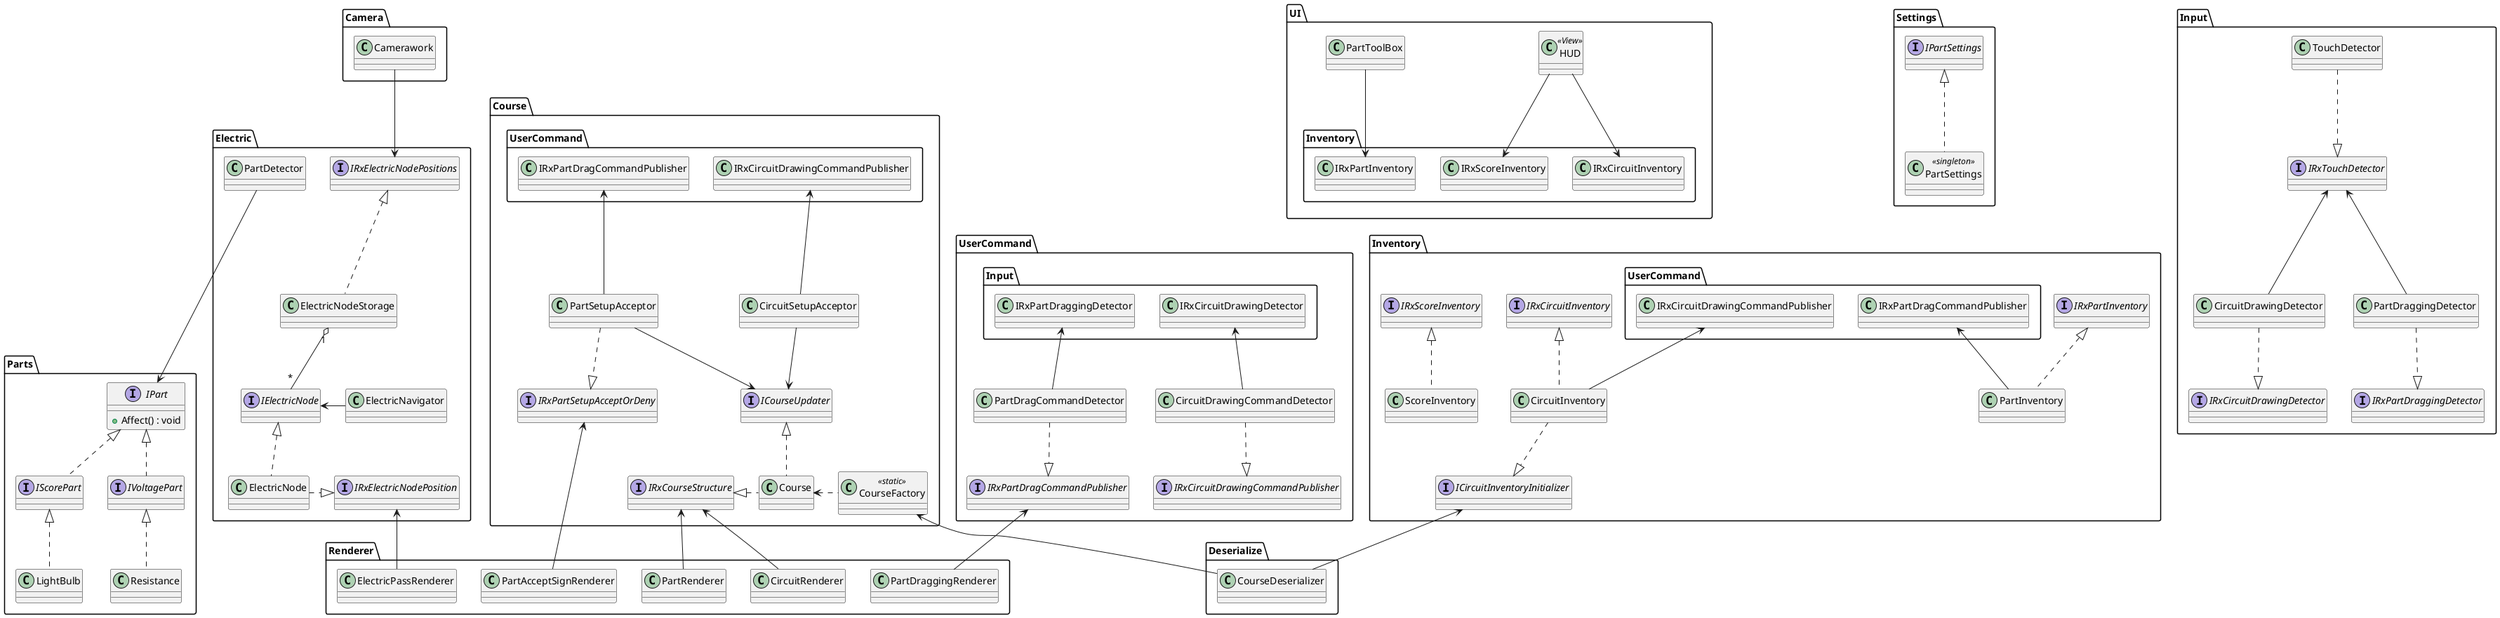 @startuml ElSchema

namespace UI {
    class HUD <<View>>
    HUD --> Inventory.IRxCircuitInventory
    HUD --> Inventory.IRxScoreInventory

    class PartToolBox
    PartToolBox --> Inventory.IRxPartInventory
}

namespace Inventory {
    ' 所持している電気回路部品の個数を管理する
    class PartInventory
    interface IRxPartInventory
    IRxPartInventory <|.. PartInventory
    UserCommand.IRxPartDragCommandPublisher <-- PartInventory
    ' 所持している導線の長さを管理する
    class CircuitInventory
    interface IRxCircuitInventory
    IRxCircuitInventory <|.. CircuitInventory
    interface ICircuitInventoryInitializer
    CircuitInventory ..|> ICircuitInventoryInitializer
    UserCommand.IRxCircuitDrawingCommandPublisher <-- CircuitInventory
    ' 所持しているスコアを管理する
    class ScoreInventory
    interface IRxScoreInventory
    IRxScoreInventory <|.. ScoreInventory
}

namespace Course {
    ' コースそのもの
    class Course
    ' コース情報を更新する
    interface ICourseUpdater
    ' コースの構造（どこに何があるかなど）の変化を配信する
    interface IRxCourseStructure
    ICourseUpdater <|.. Course
    IRxCourseStructure <|. Course

    class CourseFactory<<static>>
    CourseFactory .left> Course

    ' 電気回路部品の設置可否を判断する
    class PartSetupAcceptor
    UserCommand.IRxPartDragCommandPublisher <-- PartSetupAcceptor
    ' 受け付けた部品配置承認依頼の承認・否認を配信する
    interface IRxPartSetupAcceptOrDeny
    PartSetupAcceptor ..|> IRxPartSetupAcceptOrDeny
    PartSetupAcceptor --> ICourseUpdater

    ' 導線の設置可否を判断する
    class CircuitSetupAcceptor
    UserCommand.IRxCircuitDrawingCommandPublisher <-- CircuitSetupAcceptor
    CircuitSetupAcceptor --> ICourseUpdater
}

namespace Deserialize {
    ' コースデータを読み込んで解釈する
    class CourseDeserializer
    Inventory.ICircuitInventoryInitializer <-- CourseDeserializer
    Course.CourseFactory <-- CourseDeserializer
}

namespace Settings {
    ' Partのマスターデータを設定する
    class PartSettings<<singleton>>
    interface IPartSettings
    IPartSettings <|.. PartSettings
}

namespace UserCommand {
    ' ユーザーが部品をドラッグしていることを検知する
    interface IRxPartDragCommandPublisher
    class PartDragCommandDetector
    PartDragCommandDetector ..|> IRxPartDragCommandPublisher
    Input.IRxPartDraggingDetector <-- PartDragCommandDetector

    ' ユーザーが導線を描画していることを検知する
    interface IRxCircuitDrawingCommandPublisher
    class CircuitDrawingCommandDetector
    CircuitDrawingCommandDetector ..|> IRxCircuitDrawingCommandPublisher
    Input.IRxCircuitDrawingDetector <-- CircuitDrawingCommandDetector
}

' 電気回路図の部品
namespace Parts {
    interface IPart {
        +Affect() : void
    }
    ' 電気が到達するとスコアに影響を与える
    interface IScorePart{

    }
    ' 電気が到達すると電圧に影響を与える
    interface IVoltagePart {

    }

    IPart <|.. IScorePart
    IPart <|.. IVoltagePart

    ' 抵抗
    class Resistance
    ' 電球
    class LightBulb

    IVoltagePart <|.. Resistance
    IScorePart <|.. LightBulb
}

namespace Electric {
    ' 電気の先頭
    class ElectricNode
    interface IElectricNode
    interface IRxElectricNodePosition
    IElectricNode <|.. ElectricNode
    ElectricNode .|> IRxElectricNodePosition
    ' 電気が進む先を決定する
    class ElectricNavigator
    IElectricNode <- ElectricNavigator
    ' 電気が何らかの部品に到達したことを検知する
    class PartDetector
    ' 画面上に存在する電気ノードを保持する
    class ElectricNodeStorage
    interface IRxElectricNodePositions
    IRxElectricNodePositions <|.. ElectricNodeStorage
    ElectricNodeStorage "1" o-- "*" IElectricNode

    PartDetector ---> Parts.IPart
}

namespace Camera {
    class Camerawork
    Camerawork --> Electric.IRxElectricNodePositions
}

namespace Input {
    ' タッチ入力を検知する
    interface IRxTouchDetector
    class TouchDetector 
    TouchDetector ..|> IRxTouchDetector

    ' 導線を描画していることを検知する
    interface IRxCircuitDrawingDetector
    class CircuitDrawingDetector
    CircuitDrawingDetector ..|> IRxCircuitDrawingDetector
    ' 電気回路部品を配置するためにドラッグしていることを検知する
    interface IRxPartDraggingDetector 
    class PartDraggingDetector
    PartDraggingDetector ..|> IRxPartDraggingDetector

    IRxTouchDetector <-- CircuitDrawingDetector
    IRxTouchDetector <-- PartDraggingDetector
}


namespace Renderer {
    ' 導線と電気回路部品のレンダラー
    class CircuitRenderer
    class PartRenderer
    Course.IRxCourseStructure <-- CircuitRenderer
    Course.IRxCourseStructure <-- PartRenderer
    ' 電気の軌跡のレンダラー
    class ElectricPassRenderer
    Electric.IRxElectricNodePosition <-- ElectricPassRenderer
    ' 部品配置プレビューサインのレンダラー
    class PartAcceptSignRenderer
    Course.IRxPartSetupAcceptOrDeny <-- PartAcceptSignRenderer
    ' ドラッグ中の軌跡を描画するレンダラー
    class PartDraggingRenderer
    UserCommand.IRxPartDragCommandPublisher <-- PartDraggingRenderer
}

@enduml